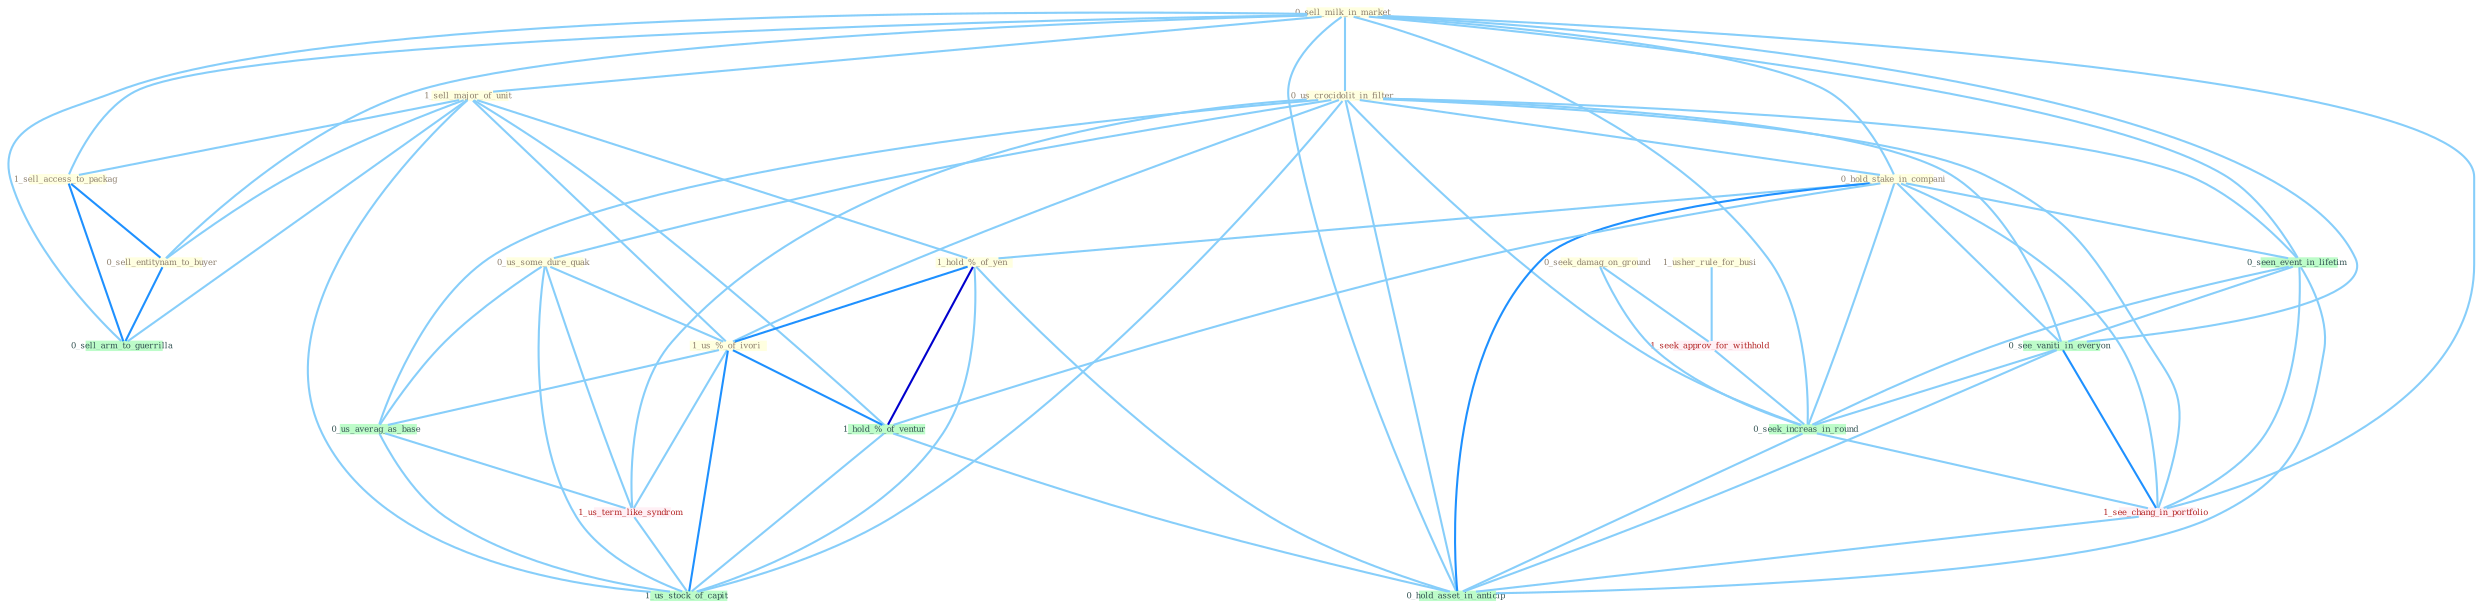 Graph G{ 
    node
    [shape=polygon,style=filled,width=.5,height=.06,color="#BDFCC9",fixedsize=true,fontsize=4,
    fontcolor="#2f4f4f"];
    {node
    [color="#ffffe0", fontcolor="#8b7d6b"] "0_sell_milk_in_market " "0_us_crocidolit_in_filter " "1_sell_major_of_unit " "0_hold_stake_in_compani " "0_us_some_dure_quak " "1_hold_%_of_yen " "1_us_%_of_ivori " "1_usher_rule_for_busi " "1_sell_access_to_packag " "0_sell_entitynam_to_buyer " "0_seek_damag_on_ground "}
{node [color="#fff0f5", fontcolor="#b22222"] "1_us_term_like_syndrom " "1_seek_approv_for_withhold " "1_see_chang_in_portfolio "}
edge [color="#B0E2FF"];

	"0_sell_milk_in_market " -- "0_us_crocidolit_in_filter " [w="1", color="#87cefa" ];
	"0_sell_milk_in_market " -- "1_sell_major_of_unit " [w="1", color="#87cefa" ];
	"0_sell_milk_in_market " -- "0_hold_stake_in_compani " [w="1", color="#87cefa" ];
	"0_sell_milk_in_market " -- "1_sell_access_to_packag " [w="1", color="#87cefa" ];
	"0_sell_milk_in_market " -- "0_sell_entitynam_to_buyer " [w="1", color="#87cefa" ];
	"0_sell_milk_in_market " -- "0_seen_event_in_lifetim " [w="1", color="#87cefa" ];
	"0_sell_milk_in_market " -- "0_see_vaniti_in_everyon " [w="1", color="#87cefa" ];
	"0_sell_milk_in_market " -- "0_sell_arm_to_guerrilla " [w="1", color="#87cefa" ];
	"0_sell_milk_in_market " -- "0_seek_increas_in_round " [w="1", color="#87cefa" ];
	"0_sell_milk_in_market " -- "1_see_chang_in_portfolio " [w="1", color="#87cefa" ];
	"0_sell_milk_in_market " -- "0_hold_asset_in_anticip " [w="1", color="#87cefa" ];
	"0_us_crocidolit_in_filter " -- "0_hold_stake_in_compani " [w="1", color="#87cefa" ];
	"0_us_crocidolit_in_filter " -- "0_us_some_dure_quak " [w="1", color="#87cefa" ];
	"0_us_crocidolit_in_filter " -- "1_us_%_of_ivori " [w="1", color="#87cefa" ];
	"0_us_crocidolit_in_filter " -- "0_seen_event_in_lifetim " [w="1", color="#87cefa" ];
	"0_us_crocidolit_in_filter " -- "0_us_averag_as_base " [w="1", color="#87cefa" ];
	"0_us_crocidolit_in_filter " -- "1_us_term_like_syndrom " [w="1", color="#87cefa" ];
	"0_us_crocidolit_in_filter " -- "0_see_vaniti_in_everyon " [w="1", color="#87cefa" ];
	"0_us_crocidolit_in_filter " -- "0_seek_increas_in_round " [w="1", color="#87cefa" ];
	"0_us_crocidolit_in_filter " -- "1_us_stock_of_capit " [w="1", color="#87cefa" ];
	"0_us_crocidolit_in_filter " -- "1_see_chang_in_portfolio " [w="1", color="#87cefa" ];
	"0_us_crocidolit_in_filter " -- "0_hold_asset_in_anticip " [w="1", color="#87cefa" ];
	"1_sell_major_of_unit " -- "1_hold_%_of_yen " [w="1", color="#87cefa" ];
	"1_sell_major_of_unit " -- "1_us_%_of_ivori " [w="1", color="#87cefa" ];
	"1_sell_major_of_unit " -- "1_sell_access_to_packag " [w="1", color="#87cefa" ];
	"1_sell_major_of_unit " -- "0_sell_entitynam_to_buyer " [w="1", color="#87cefa" ];
	"1_sell_major_of_unit " -- "1_hold_%_of_ventur " [w="1", color="#87cefa" ];
	"1_sell_major_of_unit " -- "0_sell_arm_to_guerrilla " [w="1", color="#87cefa" ];
	"1_sell_major_of_unit " -- "1_us_stock_of_capit " [w="1", color="#87cefa" ];
	"0_hold_stake_in_compani " -- "1_hold_%_of_yen " [w="1", color="#87cefa" ];
	"0_hold_stake_in_compani " -- "0_seen_event_in_lifetim " [w="1", color="#87cefa" ];
	"0_hold_stake_in_compani " -- "1_hold_%_of_ventur " [w="1", color="#87cefa" ];
	"0_hold_stake_in_compani " -- "0_see_vaniti_in_everyon " [w="1", color="#87cefa" ];
	"0_hold_stake_in_compani " -- "0_seek_increas_in_round " [w="1", color="#87cefa" ];
	"0_hold_stake_in_compani " -- "1_see_chang_in_portfolio " [w="1", color="#87cefa" ];
	"0_hold_stake_in_compani " -- "0_hold_asset_in_anticip " [w="2", color="#1e90ff" , len=0.8];
	"0_us_some_dure_quak " -- "1_us_%_of_ivori " [w="1", color="#87cefa" ];
	"0_us_some_dure_quak " -- "0_us_averag_as_base " [w="1", color="#87cefa" ];
	"0_us_some_dure_quak " -- "1_us_term_like_syndrom " [w="1", color="#87cefa" ];
	"0_us_some_dure_quak " -- "1_us_stock_of_capit " [w="1", color="#87cefa" ];
	"1_hold_%_of_yen " -- "1_us_%_of_ivori " [w="2", color="#1e90ff" , len=0.8];
	"1_hold_%_of_yen " -- "1_hold_%_of_ventur " [w="3", color="#0000cd" , len=0.6];
	"1_hold_%_of_yen " -- "1_us_stock_of_capit " [w="1", color="#87cefa" ];
	"1_hold_%_of_yen " -- "0_hold_asset_in_anticip " [w="1", color="#87cefa" ];
	"1_us_%_of_ivori " -- "0_us_averag_as_base " [w="1", color="#87cefa" ];
	"1_us_%_of_ivori " -- "1_us_term_like_syndrom " [w="1", color="#87cefa" ];
	"1_us_%_of_ivori " -- "1_hold_%_of_ventur " [w="2", color="#1e90ff" , len=0.8];
	"1_us_%_of_ivori " -- "1_us_stock_of_capit " [w="2", color="#1e90ff" , len=0.8];
	"1_usher_rule_for_busi " -- "1_seek_approv_for_withhold " [w="1", color="#87cefa" ];
	"1_sell_access_to_packag " -- "0_sell_entitynam_to_buyer " [w="2", color="#1e90ff" , len=0.8];
	"1_sell_access_to_packag " -- "0_sell_arm_to_guerrilla " [w="2", color="#1e90ff" , len=0.8];
	"0_sell_entitynam_to_buyer " -- "0_sell_arm_to_guerrilla " [w="2", color="#1e90ff" , len=0.8];
	"0_seek_damag_on_ground " -- "1_seek_approv_for_withhold " [w="1", color="#87cefa" ];
	"0_seek_damag_on_ground " -- "0_seek_increas_in_round " [w="1", color="#87cefa" ];
	"0_seen_event_in_lifetim " -- "0_see_vaniti_in_everyon " [w="1", color="#87cefa" ];
	"0_seen_event_in_lifetim " -- "0_seek_increas_in_round " [w="1", color="#87cefa" ];
	"0_seen_event_in_lifetim " -- "1_see_chang_in_portfolio " [w="1", color="#87cefa" ];
	"0_seen_event_in_lifetim " -- "0_hold_asset_in_anticip " [w="1", color="#87cefa" ];
	"0_us_averag_as_base " -- "1_us_term_like_syndrom " [w="1", color="#87cefa" ];
	"0_us_averag_as_base " -- "1_us_stock_of_capit " [w="1", color="#87cefa" ];
	"1_us_term_like_syndrom " -- "1_us_stock_of_capit " [w="1", color="#87cefa" ];
	"1_seek_approv_for_withhold " -- "0_seek_increas_in_round " [w="1", color="#87cefa" ];
	"1_hold_%_of_ventur " -- "1_us_stock_of_capit " [w="1", color="#87cefa" ];
	"1_hold_%_of_ventur " -- "0_hold_asset_in_anticip " [w="1", color="#87cefa" ];
	"0_see_vaniti_in_everyon " -- "0_seek_increas_in_round " [w="1", color="#87cefa" ];
	"0_see_vaniti_in_everyon " -- "1_see_chang_in_portfolio " [w="2", color="#1e90ff" , len=0.8];
	"0_see_vaniti_in_everyon " -- "0_hold_asset_in_anticip " [w="1", color="#87cefa" ];
	"0_seek_increas_in_round " -- "1_see_chang_in_portfolio " [w="1", color="#87cefa" ];
	"0_seek_increas_in_round " -- "0_hold_asset_in_anticip " [w="1", color="#87cefa" ];
	"1_see_chang_in_portfolio " -- "0_hold_asset_in_anticip " [w="1", color="#87cefa" ];
}
